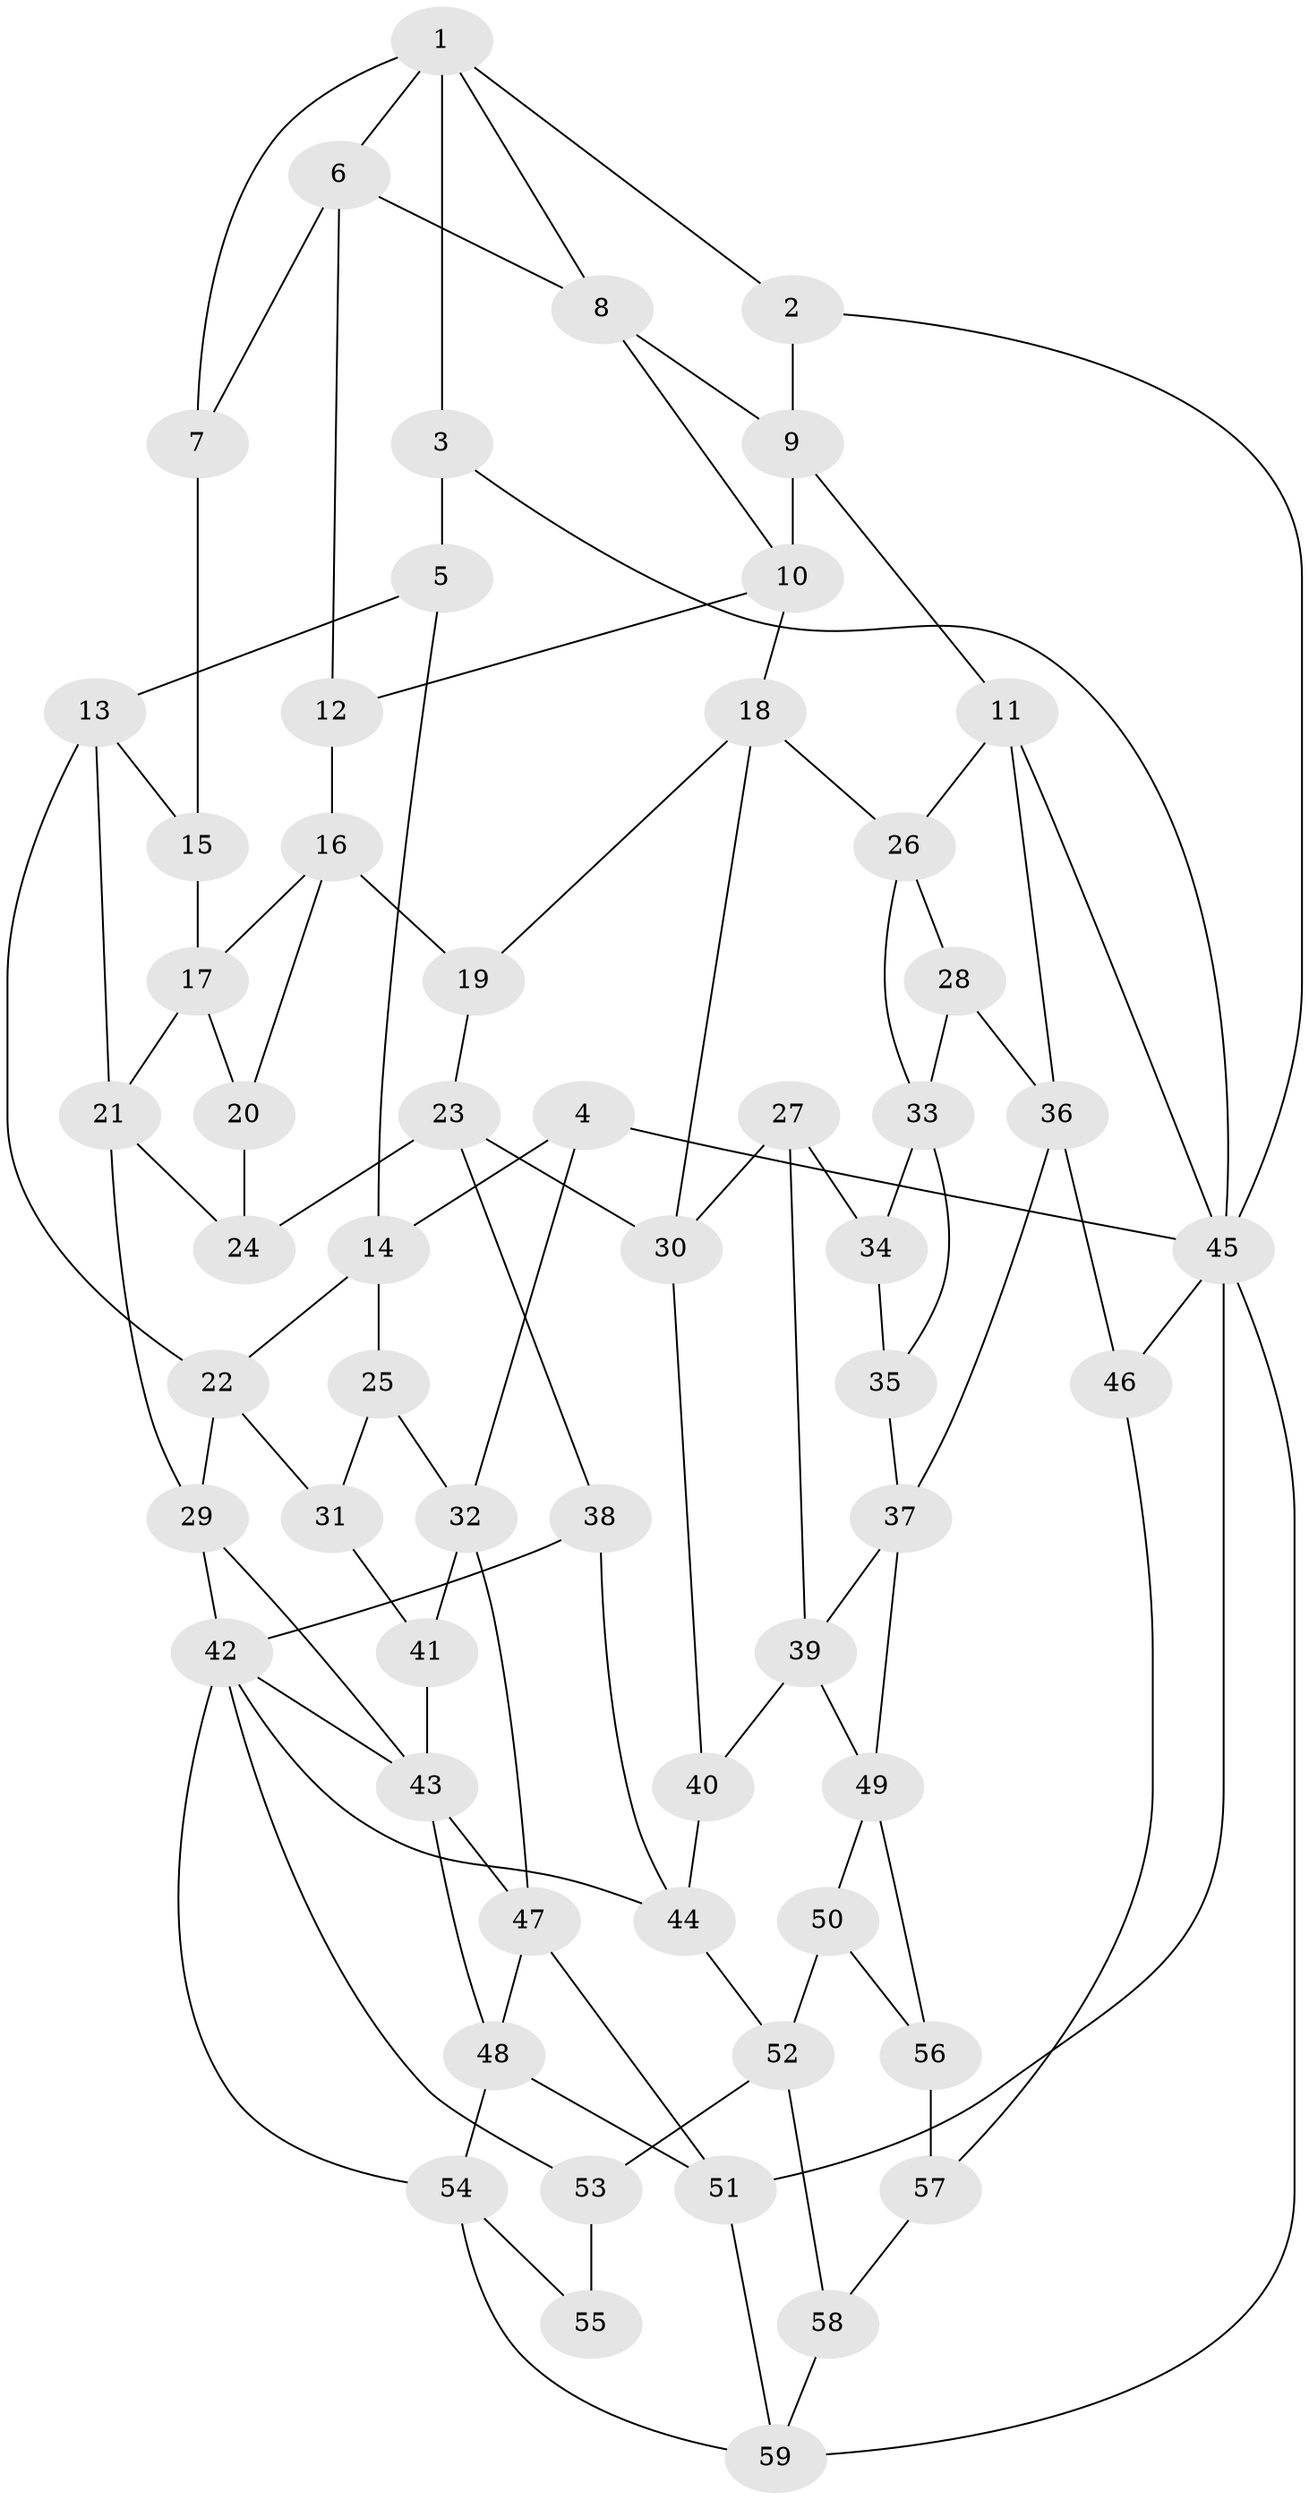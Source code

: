// original degree distribution, {3: 0.01694915254237288, 4: 0.2457627118644068, 6: 0.2288135593220339, 5: 0.5084745762711864}
// Generated by graph-tools (version 1.1) at 2025/27/03/09/25 03:27:03]
// undirected, 59 vertices, 108 edges
graph export_dot {
graph [start="1"]
  node [color=gray90,style=filled];
  1;
  2;
  3;
  4;
  5;
  6;
  7;
  8;
  9;
  10;
  11;
  12;
  13;
  14;
  15;
  16;
  17;
  18;
  19;
  20;
  21;
  22;
  23;
  24;
  25;
  26;
  27;
  28;
  29;
  30;
  31;
  32;
  33;
  34;
  35;
  36;
  37;
  38;
  39;
  40;
  41;
  42;
  43;
  44;
  45;
  46;
  47;
  48;
  49;
  50;
  51;
  52;
  53;
  54;
  55;
  56;
  57;
  58;
  59;
  1 -- 2 [weight=1.0];
  1 -- 3 [weight=1.0];
  1 -- 6 [weight=1.0];
  1 -- 7 [weight=1.0];
  1 -- 8 [weight=1.0];
  2 -- 9 [weight=1.0];
  2 -- 45 [weight=1.0];
  3 -- 5 [weight=2.0];
  3 -- 45 [weight=1.0];
  4 -- 14 [weight=1.0];
  4 -- 32 [weight=1.0];
  4 -- 45 [weight=1.0];
  5 -- 13 [weight=1.0];
  5 -- 14 [weight=1.0];
  6 -- 7 [weight=1.0];
  6 -- 8 [weight=1.0];
  6 -- 12 [weight=1.0];
  7 -- 15 [weight=2.0];
  8 -- 9 [weight=1.0];
  8 -- 10 [weight=1.0];
  9 -- 10 [weight=1.0];
  9 -- 11 [weight=1.0];
  10 -- 12 [weight=1.0];
  10 -- 18 [weight=1.0];
  11 -- 26 [weight=1.0];
  11 -- 36 [weight=1.0];
  11 -- 45 [weight=1.0];
  12 -- 16 [weight=1.0];
  13 -- 15 [weight=1.0];
  13 -- 21 [weight=1.0];
  13 -- 22 [weight=1.0];
  14 -- 22 [weight=1.0];
  14 -- 25 [weight=1.0];
  15 -- 17 [weight=1.0];
  16 -- 17 [weight=1.0];
  16 -- 19 [weight=1.0];
  16 -- 20 [weight=1.0];
  17 -- 20 [weight=1.0];
  17 -- 21 [weight=1.0];
  18 -- 19 [weight=1.0];
  18 -- 26 [weight=1.0];
  18 -- 30 [weight=1.0];
  19 -- 23 [weight=1.0];
  20 -- 24 [weight=2.0];
  21 -- 24 [weight=1.0];
  21 -- 29 [weight=1.0];
  22 -- 29 [weight=1.0];
  22 -- 31 [weight=1.0];
  23 -- 24 [weight=1.0];
  23 -- 30 [weight=1.0];
  23 -- 38 [weight=1.0];
  25 -- 31 [weight=1.0];
  25 -- 32 [weight=1.0];
  26 -- 28 [weight=1.0];
  26 -- 33 [weight=1.0];
  27 -- 30 [weight=1.0];
  27 -- 34 [weight=1.0];
  27 -- 39 [weight=1.0];
  28 -- 33 [weight=1.0];
  28 -- 36 [weight=1.0];
  29 -- 42 [weight=1.0];
  29 -- 43 [weight=1.0];
  30 -- 40 [weight=1.0];
  31 -- 41 [weight=2.0];
  32 -- 41 [weight=1.0];
  32 -- 47 [weight=1.0];
  33 -- 34 [weight=1.0];
  33 -- 35 [weight=1.0];
  34 -- 35 [weight=2.0];
  35 -- 37 [weight=1.0];
  36 -- 37 [weight=1.0];
  36 -- 46 [weight=1.0];
  37 -- 39 [weight=1.0];
  37 -- 49 [weight=1.0];
  38 -- 42 [weight=1.0];
  38 -- 44 [weight=2.0];
  39 -- 40 [weight=1.0];
  39 -- 49 [weight=1.0];
  40 -- 44 [weight=2.0];
  41 -- 43 [weight=2.0];
  42 -- 43 [weight=1.0];
  42 -- 44 [weight=1.0];
  42 -- 53 [weight=1.0];
  42 -- 54 [weight=1.0];
  43 -- 47 [weight=1.0];
  43 -- 48 [weight=1.0];
  44 -- 52 [weight=1.0];
  45 -- 46 [weight=1.0];
  45 -- 51 [weight=2.0];
  45 -- 59 [weight=1.0];
  46 -- 57 [weight=1.0];
  47 -- 48 [weight=1.0];
  47 -- 51 [weight=1.0];
  48 -- 51 [weight=1.0];
  48 -- 54 [weight=1.0];
  49 -- 50 [weight=1.0];
  49 -- 56 [weight=1.0];
  50 -- 52 [weight=1.0];
  50 -- 56 [weight=1.0];
  51 -- 59 [weight=1.0];
  52 -- 53 [weight=1.0];
  52 -- 58 [weight=1.0];
  53 -- 55 [weight=2.0];
  54 -- 55 [weight=1.0];
  54 -- 59 [weight=1.0];
  56 -- 57 [weight=2.0];
  57 -- 58 [weight=1.0];
  58 -- 59 [weight=1.0];
}
